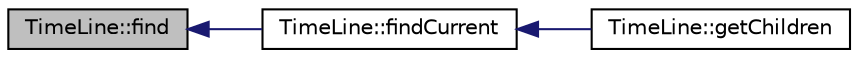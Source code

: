 digraph "TimeLine::find"
{
 // INTERACTIVE_SVG=YES
  edge [fontname="Helvetica",fontsize="10",labelfontname="Helvetica",labelfontsize="10"];
  node [fontname="Helvetica",fontsize="10",shape=record];
  rankdir="LR";
  Node1 [label="TimeLine::find",height=0.2,width=0.4,color="black", fillcolor="grey75", style="filled", fontcolor="black"];
  Node1 -> Node2 [dir="back",color="midnightblue",fontsize="10",style="solid",fontname="Helvetica"];
  Node2 [label="TimeLine::findCurrent",height=0.2,width=0.4,color="black", fillcolor="white", style="filled",URL="$dc/df5/class_time_line.html#a0a7bd11171713bc259a1c2934f6ac3ce"];
  Node2 -> Node3 [dir="back",color="midnightblue",fontsize="10",style="solid",fontname="Helvetica"];
  Node3 [label="TimeLine::getChildren",height=0.2,width=0.4,color="black", fillcolor="white", style="filled",URL="$dc/df5/class_time_line.html#a0e10c98de1a4b2c4bf1107dc1bb89690"];
}
